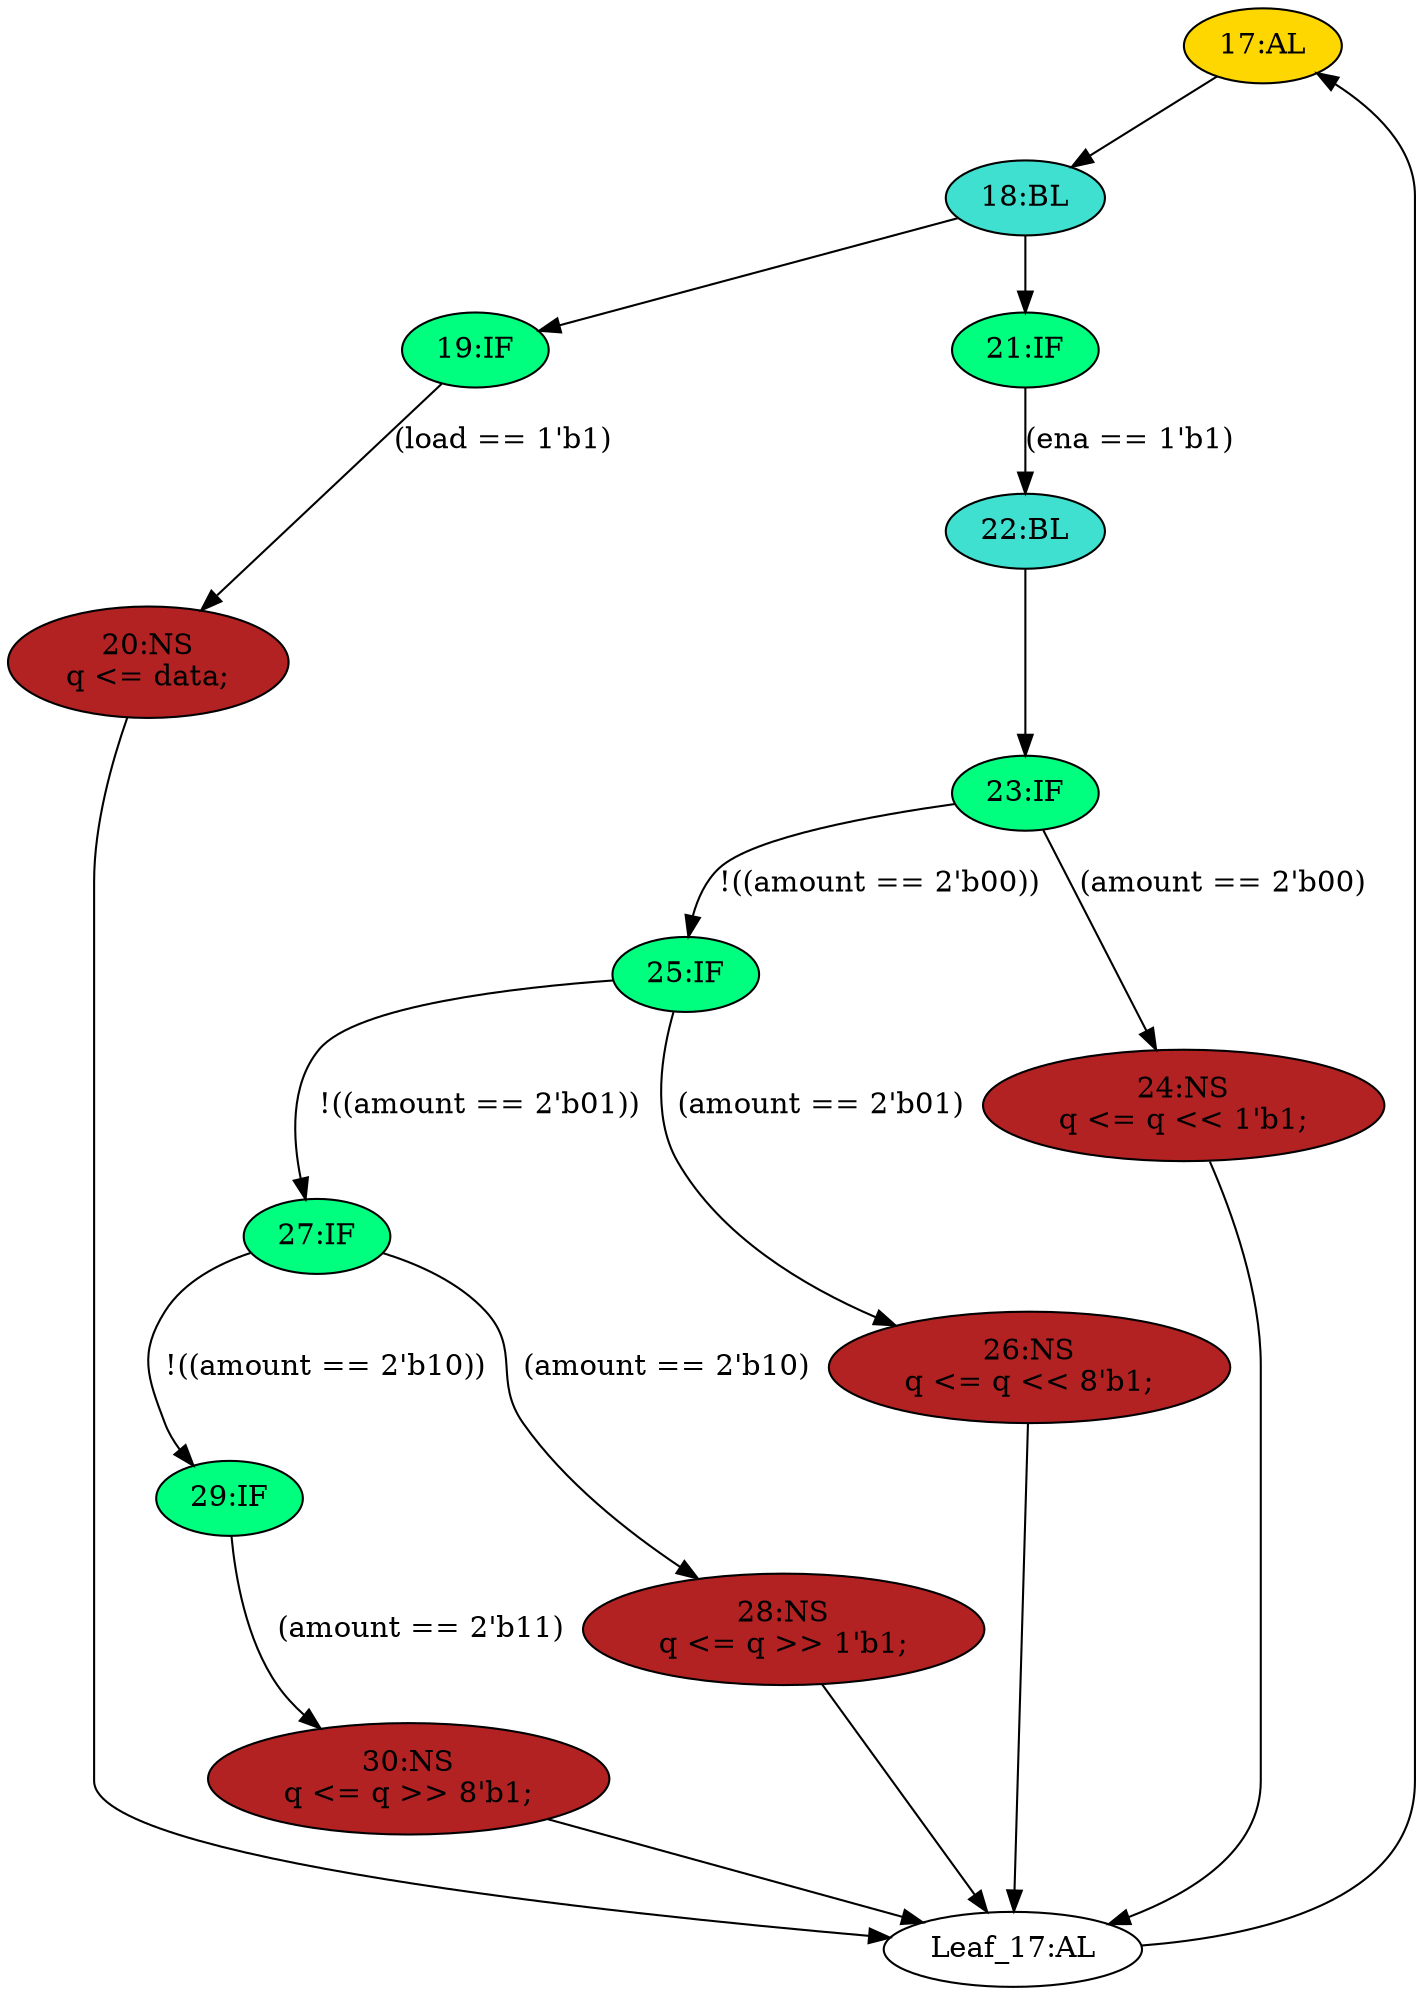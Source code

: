 strict digraph "compose( ,  )" {
	node [label="\N"];
	"17:AL"	[ast="<pyverilog.vparser.ast.Always object at 0x7f799a4f71d0>",
		clk_sens=True,
		fillcolor=gold,
		label="17:AL",
		sens="['clk']",
		statements="[]",
		style=filled,
		typ=Always,
		use_var="['q', 'ena', 'amount', 'data', 'load']"];
	"18:BL"	[ast="<pyverilog.vparser.ast.Block object at 0x7f799a4e3d10>",
		fillcolor=turquoise,
		label="18:BL",
		statements="[]",
		style=filled,
		typ=Block];
	"17:AL" -> "18:BL"	[cond="[]",
		lineno=None];
	"27:IF"	[ast="<pyverilog.vparser.ast.IfStatement object at 0x7f799a56af90>",
		fillcolor=springgreen,
		label="27:IF",
		statements="[]",
		style=filled,
		typ=IfStatement];
	"29:IF"	[ast="<pyverilog.vparser.ast.IfStatement object at 0x7f799a158a10>",
		fillcolor=springgreen,
		label="29:IF",
		statements="[]",
		style=filled,
		typ=IfStatement];
	"27:IF" -> "29:IF"	[cond="['amount']",
		label="!((amount == 2'b10))",
		lineno=27];
	"28:NS"	[ast="<pyverilog.vparser.ast.NonblockingSubstitution object at 0x7f799a56a310>",
		fillcolor=firebrick,
		label="28:NS
q <= q >> 1'b1;",
		statements="[<pyverilog.vparser.ast.NonblockingSubstitution object at 0x7f799a56a310>]",
		style=filled,
		typ=NonblockingSubstitution];
	"27:IF" -> "28:NS"	[cond="['amount']",
		label="(amount == 2'b10)",
		lineno=27];
	"30:NS"	[ast="<pyverilog.vparser.ast.NonblockingSubstitution object at 0x7f799a158c10>",
		fillcolor=firebrick,
		label="30:NS
q <= q >> 8'b1;",
		statements="[<pyverilog.vparser.ast.NonblockingSubstitution object at 0x7f799a158c10>]",
		style=filled,
		typ=NonblockingSubstitution];
	"29:IF" -> "30:NS"	[cond="['amount']",
		label="(amount == 2'b11)",
		lineno=29];
	"22:BL"	[ast="<pyverilog.vparser.ast.Block object at 0x7f799a48ebd0>",
		fillcolor=turquoise,
		label="22:BL",
		statements="[]",
		style=filled,
		typ=Block];
	"23:IF"	[ast="<pyverilog.vparser.ast.IfStatement object at 0x7f799a4fd4d0>",
		fillcolor=springgreen,
		label="23:IF",
		statements="[]",
		style=filled,
		typ=IfStatement];
	"22:BL" -> "23:IF"	[cond="[]",
		lineno=None];
	"19:IF"	[ast="<pyverilog.vparser.ast.IfStatement object at 0x7f799a4e3110>",
		fillcolor=springgreen,
		label="19:IF",
		statements="[]",
		style=filled,
		typ=IfStatement];
	"20:NS"	[ast="<pyverilog.vparser.ast.NonblockingSubstitution object at 0x7f799a4e3890>",
		fillcolor=firebrick,
		label="20:NS
q <= data;",
		statements="[<pyverilog.vparser.ast.NonblockingSubstitution object at 0x7f799a4e3890>]",
		style=filled,
		typ=NonblockingSubstitution];
	"19:IF" -> "20:NS"	[cond="['load']",
		label="(load == 1'b1)",
		lineno=19];
	"18:BL" -> "19:IF"	[cond="[]",
		lineno=None];
	"21:IF"	[ast="<pyverilog.vparser.ast.IfStatement object at 0x7f799a48ecd0>",
		fillcolor=springgreen,
		label="21:IF",
		statements="[]",
		style=filled,
		typ=IfStatement];
	"18:BL" -> "21:IF"	[cond="[]",
		lineno=None];
	"25:IF"	[ast="<pyverilog.vparser.ast.IfStatement object at 0x7f799a4e6f50>",
		fillcolor=springgreen,
		label="25:IF",
		statements="[]",
		style=filled,
		typ=IfStatement];
	"25:IF" -> "27:IF"	[cond="['amount']",
		label="!((amount == 2'b01))",
		lineno=25];
	"26:NS"	[ast="<pyverilog.vparser.ast.NonblockingSubstitution object at 0x7f799a4e6290>",
		fillcolor=firebrick,
		label="26:NS
q <= q << 8'b1;",
		statements="[<pyverilog.vparser.ast.NonblockingSubstitution object at 0x7f799a4e6290>]",
		style=filled,
		typ=NonblockingSubstitution];
	"25:IF" -> "26:NS"	[cond="['amount']",
		label="(amount == 2'b01)",
		lineno=25];
	"Leaf_17:AL"	[def_var="['q']",
		label="Leaf_17:AL"];
	"20:NS" -> "Leaf_17:AL"	[cond="[]",
		lineno=None];
	"26:NS" -> "Leaf_17:AL"	[cond="[]",
		lineno=None];
	"24:NS"	[ast="<pyverilog.vparser.ast.NonblockingSubstitution object at 0x7f799a4fdc50>",
		fillcolor=firebrick,
		label="24:NS
q <= q << 1'b1;",
		statements="[<pyverilog.vparser.ast.NonblockingSubstitution object at 0x7f799a4fdc50>]",
		style=filled,
		typ=NonblockingSubstitution];
	"24:NS" -> "Leaf_17:AL"	[cond="[]",
		lineno=None];
	"23:IF" -> "25:IF"	[cond="['amount']",
		label="!((amount == 2'b00))",
		lineno=23];
	"23:IF" -> "24:NS"	[cond="['amount']",
		label="(amount == 2'b00)",
		lineno=23];
	"21:IF" -> "22:BL"	[cond="['ena']",
		label="(ena == 1'b1)",
		lineno=21];
	"28:NS" -> "Leaf_17:AL"	[cond="[]",
		lineno=None];
	"30:NS" -> "Leaf_17:AL"	[cond="[]",
		lineno=None];
	"Leaf_17:AL" -> "17:AL";
}
